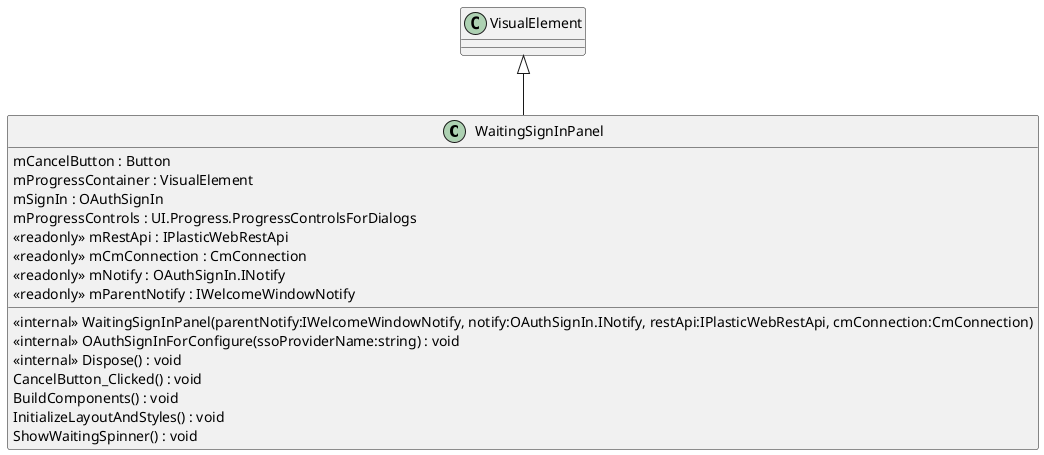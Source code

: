 @startuml
class WaitingSignInPanel {
    <<internal>> WaitingSignInPanel(parentNotify:IWelcomeWindowNotify, notify:OAuthSignIn.INotify, restApi:IPlasticWebRestApi, cmConnection:CmConnection)
    <<internal>> OAuthSignInForConfigure(ssoProviderName:string) : void
    <<internal>> Dispose() : void
    CancelButton_Clicked() : void
    BuildComponents() : void
    InitializeLayoutAndStyles() : void
    ShowWaitingSpinner() : void
    mCancelButton : Button
    mProgressContainer : VisualElement
    mSignIn : OAuthSignIn
    mProgressControls : UI.Progress.ProgressControlsForDialogs
    <<readonly>> mRestApi : IPlasticWebRestApi
    <<readonly>> mCmConnection : CmConnection
    <<readonly>> mNotify : OAuthSignIn.INotify
    <<readonly>> mParentNotify : IWelcomeWindowNotify
}
VisualElement <|-- WaitingSignInPanel
@enduml
